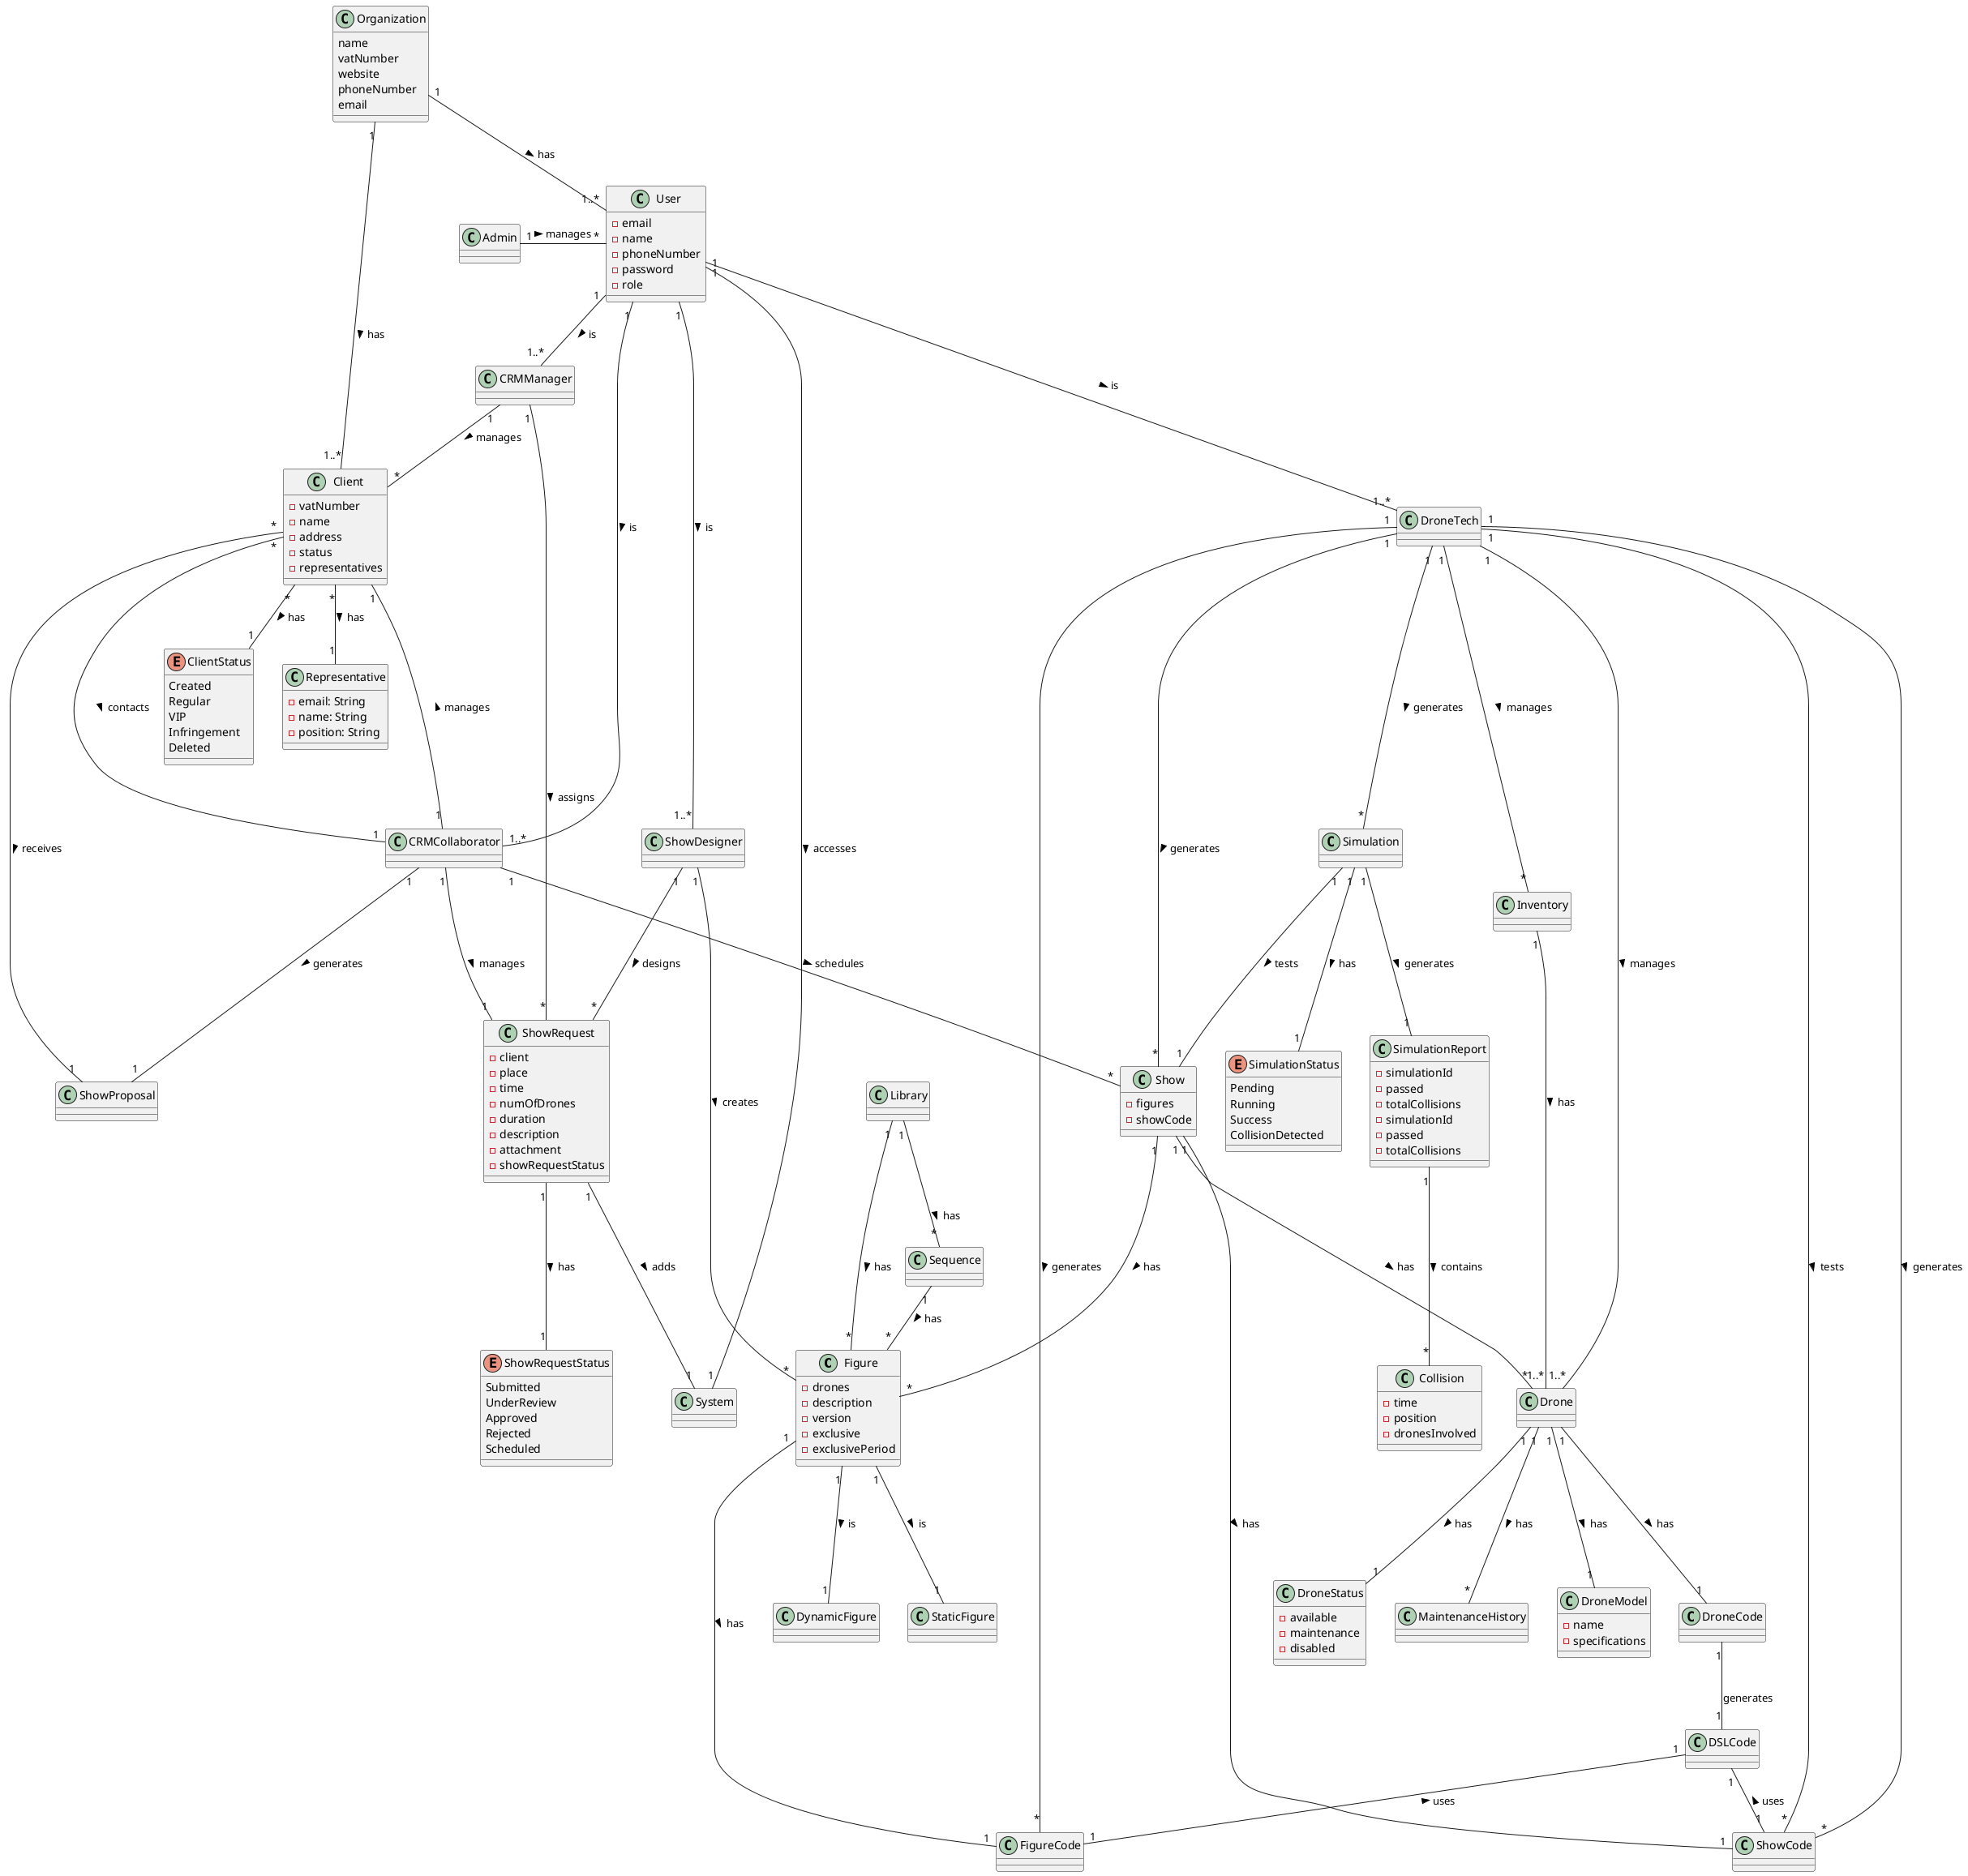 @startuml
    class Figure{
        - drones
        - description
        - version
        - exclusive
        - exclusivePeriod
    }

    class DSLCode{
    }
    class Sequence{
    }

Class Library{
}

class Organization {
    name
    vatNumber
    website
    phoneNumber
    email
}
class Client{
    - vatNumber
    - name
    - address
    - status
    - representatives
}
enum ClientStatus{
    Created
    Regular
    VIP
    Infringement
    Deleted
}

class Representative {
  - email: String
  - name: String
  - position: String
}
class ShowProposal{
}
class Show{
    - figures
    - showCode
}

class Simulation{
}
class User{
    - email
    - name
    - phoneNumber
    - password
    - role
}
class Admin{
}
class  CRMManager{
}
class CRMCollaborator{
}
class ShowDesigner{
}
class DroneTech{
}
class ShowRequest{
    - client
    - place
    - time
    - numOfDrones
    - duration
    - description
    - attachment
    - showRequestStatus
}
enum ShowRequestStatus {
  Submitted
  UnderReview
  Approved
  Rejected
  Scheduled
}

class Inventory{
}
class DroneModel{
 - name
 - specifications
}
class System{
}
class Drone{
}

class SimulationReport {
  - simulationId
  - passed
  - totalCollisions
}

class SimulationReport {
  - simulationId
  - passed
  - totalCollisions
}

class Collision {
  - time
  - position
  - dronesInvolved
}

enum SimulationStatus {
  Pending
  Running
  Success
  CollisionDetected
}

class DroneCode{
}

class DroneStatus{
 - available
 - maintenance
 - disabled
}

class MaintenanceHistory{
}


/' Relationships '/

' System & User '
Admin         "1"  -  "*"  User  : manages >
User          "1"  -  "1"  System : accesses >

' Client Management '
CRMManager    "1"  -- "*"  Client : manages >
Client        "*"  -- "1"  ClientStatus : has >
Client        "*"  -- "1"  CRMCollaborator : contacts >
Client        "*"  -- "1"  ShowProposal : receives >
Client        "*"  -- "1"  Representative : has >

' Show Requests '
CRMManager    "1"  -- "*"  ShowRequest : assigns >
ShowRequest   "1"  --- "1"  System : adds >
ShowRequest   "1"  --- "1"  ShowRequestStatus : has >
CRMCollaborator "1" --- "1"  ShowRequest : manages >
CRMCollaborator "1" --- "1"  Client : manages >

' Show Proposal '
CRMCollaborator "1" --- "1"  ShowProposal : generates >

' Show Design '
ShowDesigner   "1" --- "*"  Figure : creates >
ShowDesigner   "1" --- "*"  ShowRequest : designs >

' Show Scheduling '
CRMCollaborator "1" --- "*"  Show : schedules >

' Drone Tech Operations '
DroneTech      "1" --- "*"  Inventory : manages >
DroneTech      "1" --- "*"  Show : generates >
DroneTech      "1" --- "*"  ShowCode : generates >
DroneTech      "1" --- "*"  ShowCode : tests >
DroneTech      "1" --- "*"  Simulation : generates >
DroneTech      "1" --- "1..*"  Drone : manages >
DroneTech      "1" --- "*"  FigureCode : generates >


' Figure Relationships '
Figure         "1" --- "1"  FigureCode : has >
Figure         "1" --- "1"  DynamicFigure : is >
Figure         "1" --- "1"  StaticFigure : is >

DSLCode "1" -- "1" FigureCode : uses <
DSLCode "1" -- "1" ShowCode : uses <

DroneCode "1" -- "1" DSLCode : generates

Library "1" -- "*" Figure: has >
Library "1" -- "*" Sequence: has >

' Show Relationships '
Show "1" --- "*"  Figure : has >
Show "1" --- "*"  Drone : has >
Show "1" -- "1" ShowCode: has >


Organization "1" -- "1..*" User : has >
Organization "1" -- "1..*" Client : has >

User "1" -- "1..*" CRMManager : is >
User "1" -- "1..*" ShowDesigner : is >
User "1" -- "1..*" CRMCollaborator : is >
User "1" -- "1..*" DroneTech : is >

Sequence "1" -- "*" Figure: has >

Simulation "1" --- "1" Show : tests >

Drone      "1" --- "*"  MaintenanceHistory : has >
Drone      "1" --- "1"  DroneModel : has >
Drone      "1" --- "1"  DroneCode : has >
Drone      "1" --- "1"  DroneStatus : has >


Inventory "1" -- "1..*" Drone : has >

Simulation "1" --- "1" SimulationReport : generates >
Simulation "1" --- "1" SimulationStatus : has >

SimulationReport "1" --- "*" Collision : contains >




@enduml
